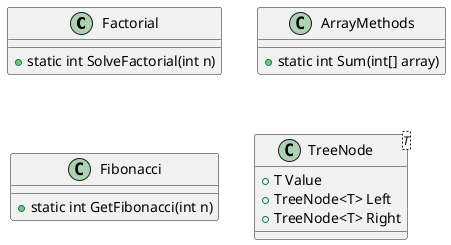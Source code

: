 @startuml
class Factorial {
  +static int SolveFactorial(int n)
}
class ArrayMethods {
  +static int Sum(int[] array)
}
class Fibonacci {
  +static int GetFibonacci(int n)
}
class TreeNode<T> {
  +T Value
  +TreeNode<T> Left
  +TreeNode<T> Right
}
@enduml

